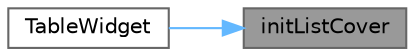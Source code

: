 digraph "initListCover"
{
 // LATEX_PDF_SIZE
  bgcolor="transparent";
  edge [fontname=Helvetica,fontsize=10,labelfontname=Helvetica,labelfontsize=10];
  node [fontname=Helvetica,fontsize=10,shape=box,height=0.2,width=0.4];
  rankdir="RL";
  Node1 [id="Node000001",label="initListCover",height=0.2,width=0.4,color="gray40", fillcolor="grey60", style="filled", fontcolor="black",tooltip="初始化列表封面"];
  Node1 -> Node2 [id="edge1_Node000001_Node000002",dir="back",color="steelblue1",style="solid",tooltip=" "];
  Node2 [id="Node000002",label="TableWidget",height=0.2,width=0.4,color="grey40", fillcolor="white", style="filled",URL="$class_table_widget.html#a92cc8621af5844d5c47ff7273b149580",tooltip="构造函数，初始化推荐界面"];
}
